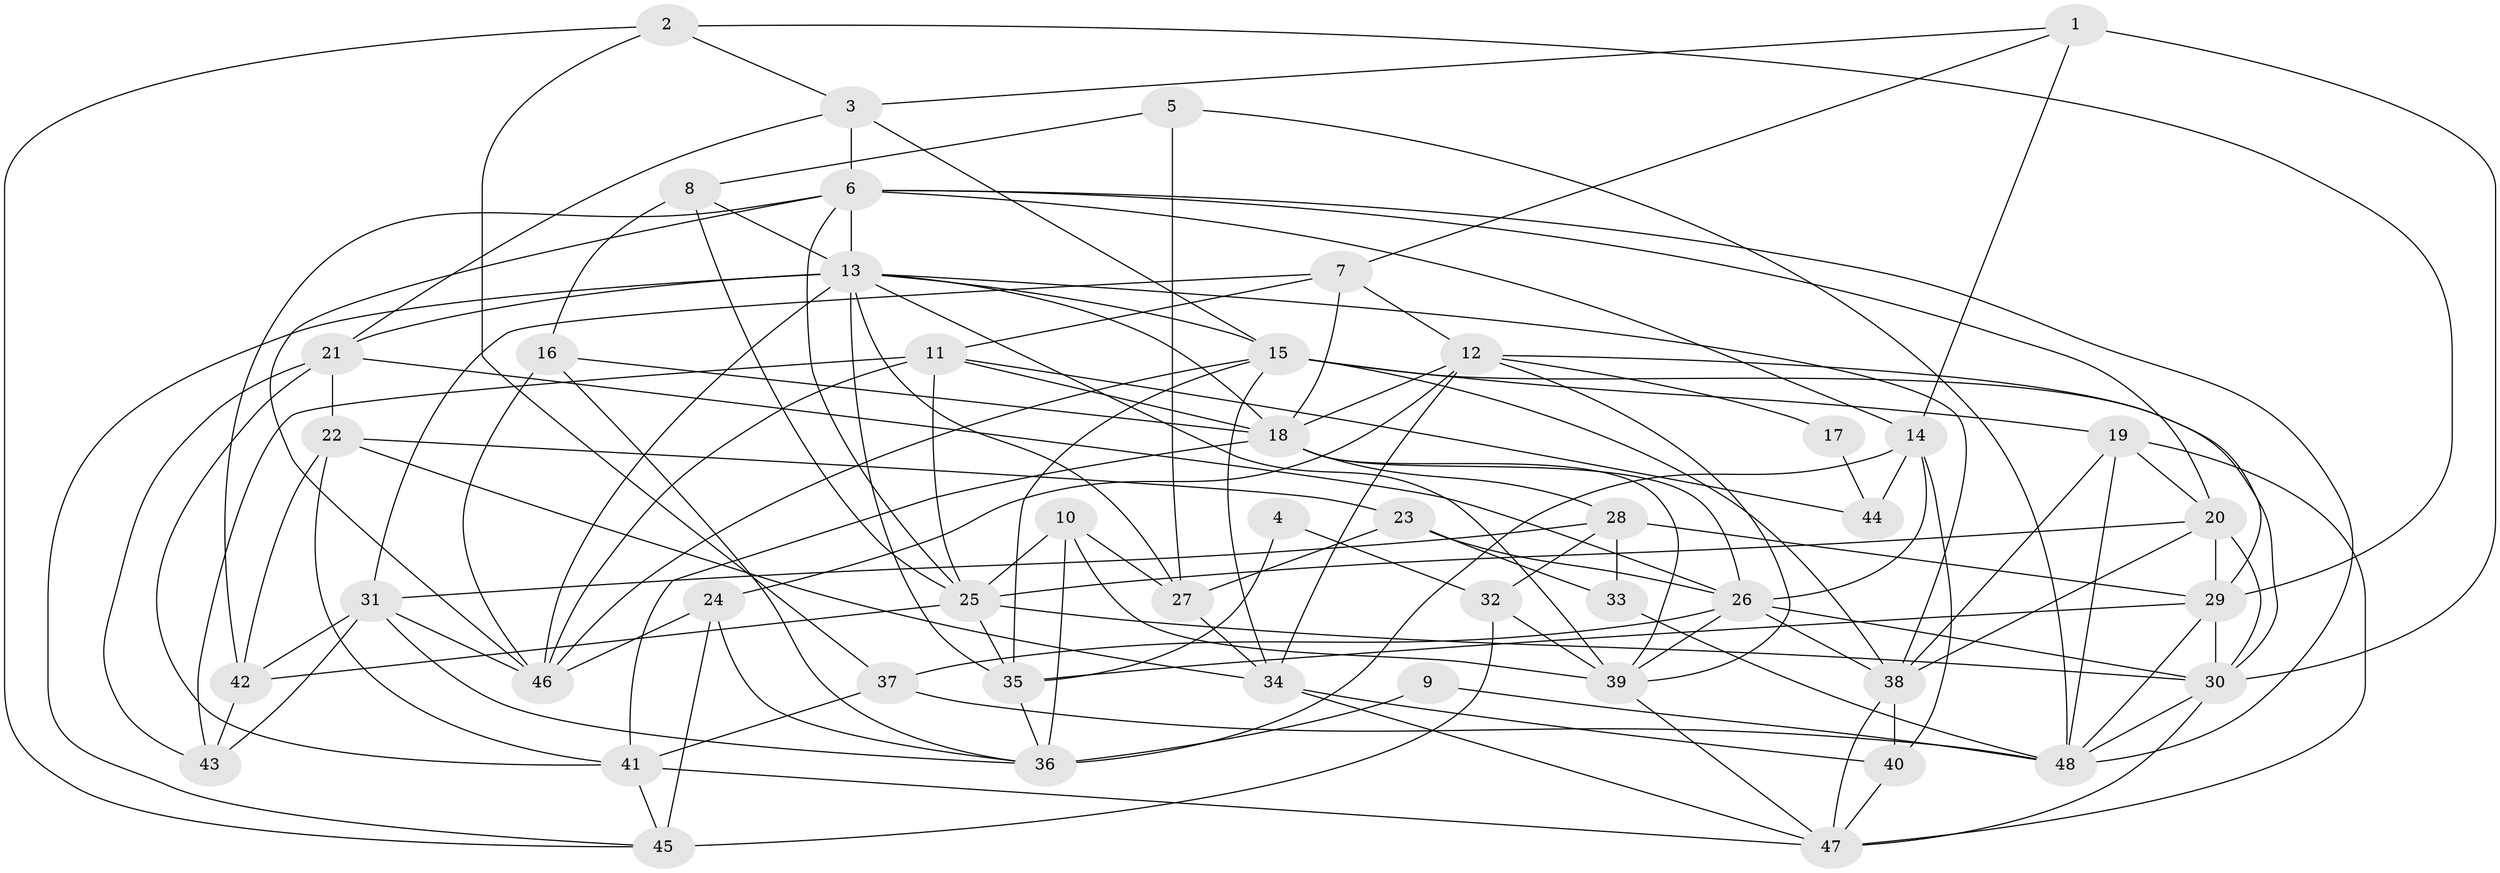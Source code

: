 // original degree distribution, {4: 0.2916666666666667, 6: 0.10416666666666667, 3: 0.23958333333333334, 7: 0.020833333333333332, 5: 0.21875, 2: 0.125}
// Generated by graph-tools (version 1.1) at 2025/02/03/09/25 03:02:07]
// undirected, 48 vertices, 132 edges
graph export_dot {
graph [start="1"]
  node [color=gray90,style=filled];
  1;
  2;
  3;
  4;
  5;
  6;
  7;
  8;
  9;
  10;
  11;
  12;
  13;
  14;
  15;
  16;
  17;
  18;
  19;
  20;
  21;
  22;
  23;
  24;
  25;
  26;
  27;
  28;
  29;
  30;
  31;
  32;
  33;
  34;
  35;
  36;
  37;
  38;
  39;
  40;
  41;
  42;
  43;
  44;
  45;
  46;
  47;
  48;
  1 -- 3 [weight=1.0];
  1 -- 7 [weight=1.0];
  1 -- 14 [weight=1.0];
  1 -- 30 [weight=1.0];
  2 -- 3 [weight=1.0];
  2 -- 29 [weight=1.0];
  2 -- 37 [weight=1.0];
  2 -- 45 [weight=1.0];
  3 -- 6 [weight=1.0];
  3 -- 15 [weight=1.0];
  3 -- 21 [weight=1.0];
  4 -- 32 [weight=1.0];
  4 -- 35 [weight=1.0];
  5 -- 8 [weight=1.0];
  5 -- 27 [weight=1.0];
  5 -- 48 [weight=1.0];
  6 -- 13 [weight=1.0];
  6 -- 14 [weight=1.0];
  6 -- 20 [weight=1.0];
  6 -- 25 [weight=1.0];
  6 -- 42 [weight=1.0];
  6 -- 46 [weight=1.0];
  6 -- 48 [weight=1.0];
  7 -- 11 [weight=1.0];
  7 -- 12 [weight=1.0];
  7 -- 18 [weight=1.0];
  7 -- 31 [weight=1.0];
  8 -- 13 [weight=1.0];
  8 -- 16 [weight=1.0];
  8 -- 25 [weight=1.0];
  9 -- 36 [weight=2.0];
  9 -- 48 [weight=1.0];
  10 -- 25 [weight=1.0];
  10 -- 27 [weight=1.0];
  10 -- 36 [weight=1.0];
  10 -- 39 [weight=1.0];
  11 -- 18 [weight=1.0];
  11 -- 25 [weight=2.0];
  11 -- 43 [weight=1.0];
  11 -- 44 [weight=1.0];
  11 -- 46 [weight=1.0];
  12 -- 17 [weight=1.0];
  12 -- 18 [weight=1.0];
  12 -- 24 [weight=1.0];
  12 -- 29 [weight=1.0];
  12 -- 34 [weight=1.0];
  12 -- 39 [weight=1.0];
  13 -- 15 [weight=1.0];
  13 -- 18 [weight=1.0];
  13 -- 21 [weight=1.0];
  13 -- 27 [weight=1.0];
  13 -- 35 [weight=1.0];
  13 -- 38 [weight=1.0];
  13 -- 39 [weight=1.0];
  13 -- 45 [weight=1.0];
  13 -- 46 [weight=1.0];
  14 -- 26 [weight=1.0];
  14 -- 36 [weight=1.0];
  14 -- 40 [weight=1.0];
  14 -- 44 [weight=2.0];
  15 -- 19 [weight=2.0];
  15 -- 30 [weight=2.0];
  15 -- 34 [weight=1.0];
  15 -- 35 [weight=1.0];
  15 -- 38 [weight=1.0];
  15 -- 46 [weight=2.0];
  16 -- 18 [weight=1.0];
  16 -- 36 [weight=1.0];
  16 -- 46 [weight=1.0];
  17 -- 44 [weight=1.0];
  18 -- 26 [weight=1.0];
  18 -- 28 [weight=2.0];
  18 -- 39 [weight=1.0];
  18 -- 41 [weight=1.0];
  19 -- 20 [weight=1.0];
  19 -- 38 [weight=1.0];
  19 -- 47 [weight=1.0];
  19 -- 48 [weight=1.0];
  20 -- 25 [weight=1.0];
  20 -- 29 [weight=1.0];
  20 -- 30 [weight=1.0];
  20 -- 38 [weight=1.0];
  21 -- 22 [weight=1.0];
  21 -- 26 [weight=1.0];
  21 -- 41 [weight=1.0];
  21 -- 43 [weight=1.0];
  22 -- 23 [weight=1.0];
  22 -- 34 [weight=1.0];
  22 -- 41 [weight=1.0];
  22 -- 42 [weight=1.0];
  23 -- 26 [weight=1.0];
  23 -- 27 [weight=1.0];
  23 -- 33 [weight=1.0];
  24 -- 36 [weight=1.0];
  24 -- 45 [weight=1.0];
  24 -- 46 [weight=1.0];
  25 -- 30 [weight=1.0];
  25 -- 35 [weight=1.0];
  25 -- 42 [weight=1.0];
  26 -- 30 [weight=1.0];
  26 -- 37 [weight=1.0];
  26 -- 38 [weight=1.0];
  26 -- 39 [weight=1.0];
  27 -- 34 [weight=1.0];
  28 -- 29 [weight=1.0];
  28 -- 31 [weight=1.0];
  28 -- 32 [weight=1.0];
  28 -- 33 [weight=1.0];
  29 -- 30 [weight=1.0];
  29 -- 35 [weight=1.0];
  29 -- 48 [weight=1.0];
  30 -- 47 [weight=1.0];
  30 -- 48 [weight=1.0];
  31 -- 36 [weight=1.0];
  31 -- 42 [weight=1.0];
  31 -- 43 [weight=1.0];
  31 -- 46 [weight=1.0];
  32 -- 39 [weight=2.0];
  32 -- 45 [weight=2.0];
  33 -- 48 [weight=1.0];
  34 -- 40 [weight=1.0];
  34 -- 47 [weight=1.0];
  35 -- 36 [weight=1.0];
  37 -- 41 [weight=1.0];
  37 -- 48 [weight=1.0];
  38 -- 40 [weight=1.0];
  38 -- 47 [weight=1.0];
  39 -- 47 [weight=1.0];
  40 -- 47 [weight=1.0];
  41 -- 45 [weight=1.0];
  41 -- 47 [weight=1.0];
  42 -- 43 [weight=1.0];
}
